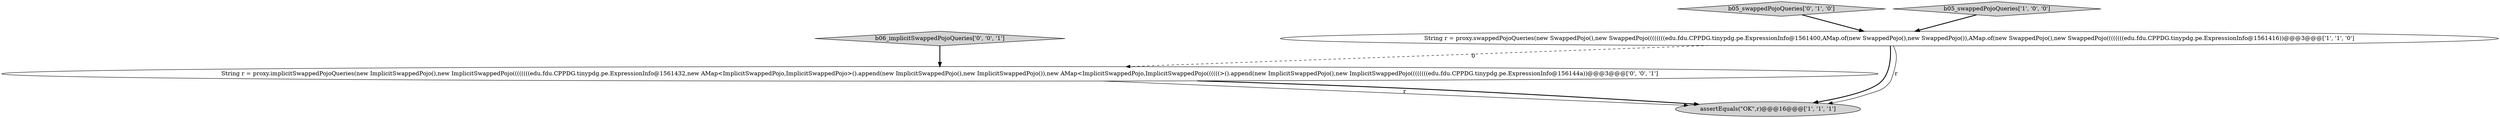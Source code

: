 digraph {
4 [style = filled, label = "b06_implicitSwappedPojoQueries['0', '0', '1']", fillcolor = lightgray, shape = diamond image = "AAA0AAABBB3BBB"];
5 [style = filled, label = "String r = proxy.implicitSwappedPojoQueries(new ImplicitSwappedPojo(),new ImplicitSwappedPojo((((((((edu.fdu.CPPDG.tinypdg.pe.ExpressionInfo@1561432,new AMap<ImplicitSwappedPojo,ImplicitSwappedPojo>().append(new ImplicitSwappedPojo(),new ImplicitSwappedPojo()),new AMap<ImplicitSwappedPojo,ImplicitSwappedPojo((((((>().append(new ImplicitSwappedPojo(),new ImplicitSwappedPojo((((((((edu.fdu.CPPDG.tinypdg.pe.ExpressionInfo@156144a))@@@3@@@['0', '0', '1']", fillcolor = white, shape = ellipse image = "AAA0AAABBB3BBB"];
3 [style = filled, label = "b05_swappedPojoQueries['0', '1', '0']", fillcolor = lightgray, shape = diamond image = "AAA0AAABBB2BBB"];
1 [style = filled, label = "assertEquals(\"OK\",r)@@@16@@@['1', '1', '1']", fillcolor = lightgray, shape = ellipse image = "AAA0AAABBB1BBB"];
0 [style = filled, label = "String r = proxy.swappedPojoQueries(new SwappedPojo(),new SwappedPojo((((((((edu.fdu.CPPDG.tinypdg.pe.ExpressionInfo@1561400,AMap.of(new SwappedPojo(),new SwappedPojo()),AMap.of(new SwappedPojo(),new SwappedPojo((((((((edu.fdu.CPPDG.tinypdg.pe.ExpressionInfo@1561416))@@@3@@@['1', '1', '0']", fillcolor = white, shape = ellipse image = "AAA0AAABBB1BBB"];
2 [style = filled, label = "b05_swappedPojoQueries['1', '0', '0']", fillcolor = lightgray, shape = diamond image = "AAA0AAABBB1BBB"];
3->0 [style = bold, label=""];
5->1 [style = solid, label="r"];
5->1 [style = bold, label=""];
2->0 [style = bold, label=""];
0->5 [style = dashed, label="0"];
4->5 [style = bold, label=""];
0->1 [style = bold, label=""];
0->1 [style = solid, label="r"];
}
